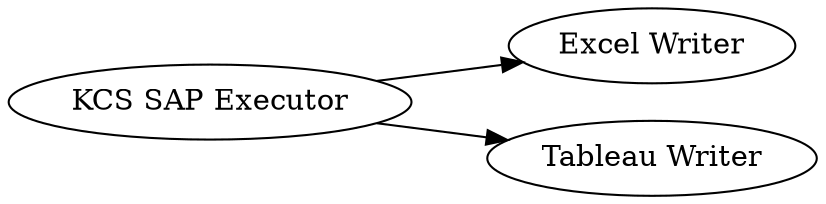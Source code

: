 digraph {
	"-2604798681416717088_2" [label="Excel Writer"]
	"-2604798681416717088_1" [label="KCS SAP Executor"]
	"-2604798681416717088_3" [label="Tableau Writer"]
	"-2604798681416717088_1" -> "-2604798681416717088_3"
	"-2604798681416717088_1" -> "-2604798681416717088_2"
	rankdir=LR
}
